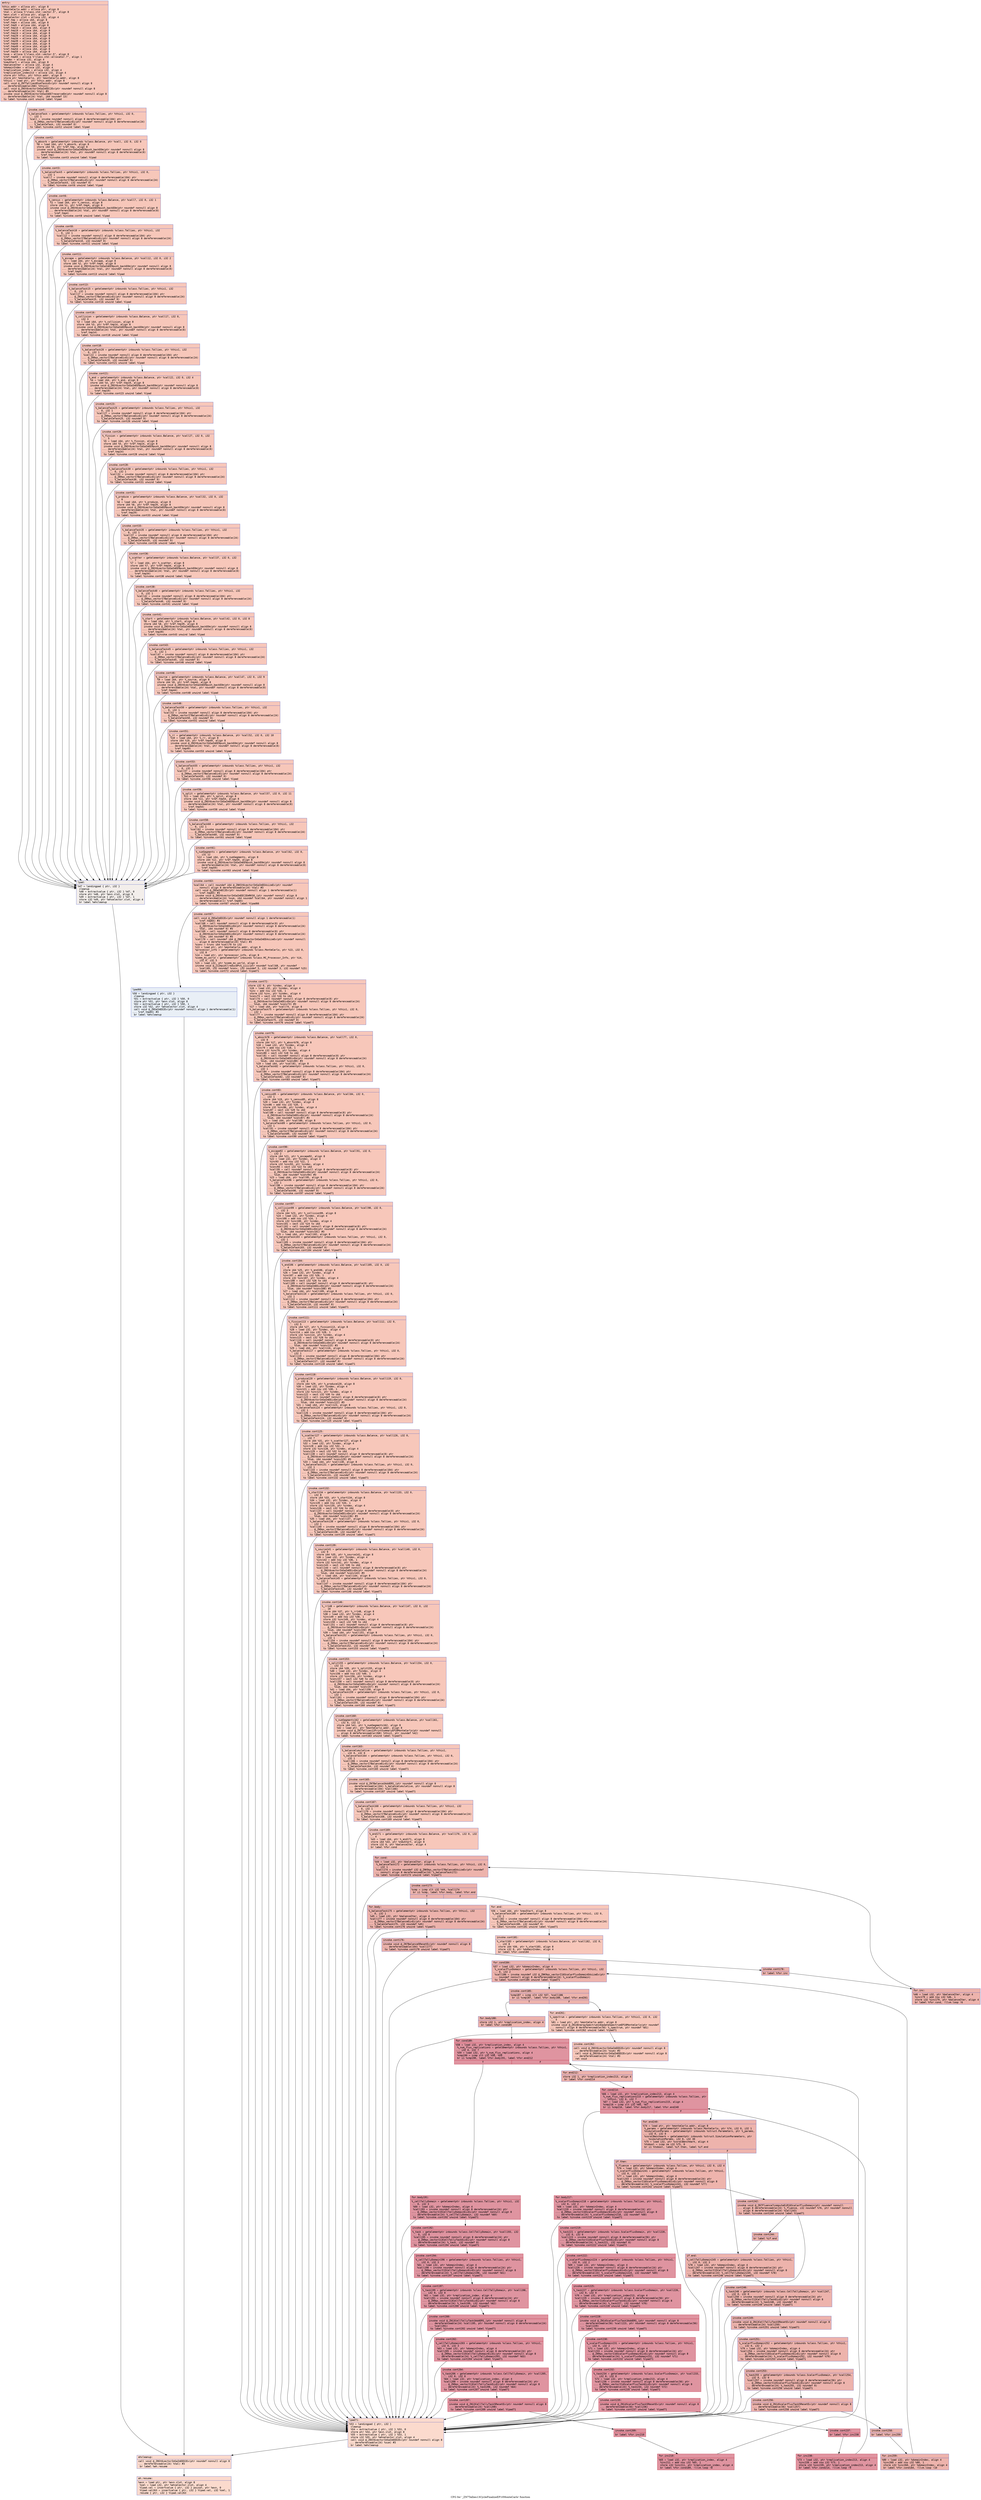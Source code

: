 digraph "CFG for '_ZN7Tallies13CycleFinalizeEP10MonteCarlo' function" {
	label="CFG for '_ZN7Tallies13CycleFinalizeEP10MonteCarlo' function";

	Node0x556c3c72bd60 [shape=record,color="#3d50c3ff", style=filled, fillcolor="#ec7f6370" fontname="Courier",label="{entry:\l|  %this.addr = alloca ptr, align 8\l  %monteCarlo.addr = alloca ptr, align 8\l  %tal = alloca %\"class.std::vector.5\", align 8\l  %exn.slot = alloca ptr, align 8\l  %ehselector.slot = alloca i32, align 4\l  %ref.tmp = alloca i64, align 8\l  %ref.tmp4 = alloca i64, align 8\l  %ref.tmp9 = alloca i64, align 8\l  %ref.tmp14 = alloca i64, align 8\l  %ref.tmp19 = alloca i64, align 8\l  %ref.tmp24 = alloca i64, align 8\l  %ref.tmp29 = alloca i64, align 8\l  %ref.tmp34 = alloca i64, align 8\l  %ref.tmp39 = alloca i64, align 8\l  %ref.tmp44 = alloca i64, align 8\l  %ref.tmp49 = alloca i64, align 8\l  %ref.tmp54 = alloca i64, align 8\l  %ref.tmp59 = alloca i64, align 8\l  %sum = alloca %\"class.std::vector.5\", align 8\l  %ref.tmp65 = alloca %\"class.std::allocator.7\", align 1\l  %index = alloca i32, align 4\l  %newStart = alloca i64, align 8\l  %balanceIter = alloca i32, align 4\l  %domainIndex = alloca i32, align 4\l  %replication_index = alloca i32, align 4\l  %replication_index213 = alloca i32, align 4\l  store ptr %this, ptr %this.addr, align 8\l  store ptr %monteCarlo, ptr %monteCarlo.addr, align 8\l  %this1 = load ptr, ptr %this.addr, align 8\l  call void @_ZN7Tallies8SumTasksEv(ptr noundef nonnull align 8\l... dereferenceable(268) %this1)\l  call void @_ZNSt6vectorImSaImEEC2Ev(ptr noundef nonnull align 8\l... dereferenceable(24) %tal) #3\l  invoke void @_ZNSt6vectorImSaImEE7reserveEm(ptr noundef nonnull align 8\l... dereferenceable(24) %tal, i64 noundef 13)\l          to label %invoke.cont unwind label %lpad\l}"];
	Node0x556c3c72bd60 -> Node0x556c3c72d6c0[tooltip="entry -> invoke.cont\nProbability 100.00%" ];
	Node0x556c3c72bd60 -> Node0x556c3c72d7a0[tooltip="entry -> lpad\nProbability 0.00%" ];
	Node0x556c3c72d6c0 [shape=record,color="#3d50c3ff", style=filled, fillcolor="#ec7f6370" fontname="Courier",label="{invoke.cont:\l|  %_balanceTask = getelementptr inbounds %class.Tallies, ptr %this1, i32 0,\l... i32 1\l  %call = invoke noundef nonnull align 8 dereferenceable(104) ptr\l... @_ZN9qs_vectorI7BalanceEixEi(ptr noundef nonnull align 8 dereferenceable(24)\l... %_balanceTask, i32 noundef 0)\l          to label %invoke.cont2 unwind label %lpad\l}"];
	Node0x556c3c72d6c0 -> Node0x556c3c72dbe0[tooltip="invoke.cont -> invoke.cont2\nProbability 100.00%" ];
	Node0x556c3c72d6c0 -> Node0x556c3c72d7a0[tooltip="invoke.cont -> lpad\nProbability 0.00%" ];
	Node0x556c3c72dbe0 [shape=record,color="#3d50c3ff", style=filled, fillcolor="#ec7f6370" fontname="Courier",label="{invoke.cont2:\l|  %_absorb = getelementptr inbounds %class.Balance, ptr %call, i32 0, i32 0\l  %0 = load i64, ptr %_absorb, align 8\l  store i64 %0, ptr %ref.tmp, align 8\l  invoke void @_ZNSt6vectorImSaImEE9push_backEOm(ptr noundef nonnull align 8\l... dereferenceable(24) %tal, ptr noundef nonnull align 8 dereferenceable(8)\l... %ref.tmp)\l          to label %invoke.cont3 unwind label %lpad\l}"];
	Node0x556c3c72dbe0 -> Node0x556c3c72dfc0[tooltip="invoke.cont2 -> invoke.cont3\nProbability 100.00%" ];
	Node0x556c3c72dbe0 -> Node0x556c3c72d7a0[tooltip="invoke.cont2 -> lpad\nProbability 0.00%" ];
	Node0x556c3c72dfc0 [shape=record,color="#3d50c3ff", style=filled, fillcolor="#ec7f6370" fontname="Courier",label="{invoke.cont3:\l|  %_balanceTask5 = getelementptr inbounds %class.Tallies, ptr %this1, i32 0,\l... i32 1\l  %call7 = invoke noundef nonnull align 8 dereferenceable(104) ptr\l... @_ZN9qs_vectorI7BalanceEixEi(ptr noundef nonnull align 8 dereferenceable(24)\l... %_balanceTask5, i32 noundef 0)\l          to label %invoke.cont6 unwind label %lpad\l}"];
	Node0x556c3c72dfc0 -> Node0x556c3c72e400[tooltip="invoke.cont3 -> invoke.cont6\nProbability 100.00%" ];
	Node0x556c3c72dfc0 -> Node0x556c3c72d7a0[tooltip="invoke.cont3 -> lpad\nProbability 0.00%" ];
	Node0x556c3c72e400 [shape=record,color="#3d50c3ff", style=filled, fillcolor="#ec7f6370" fontname="Courier",label="{invoke.cont6:\l|  %_census = getelementptr inbounds %class.Balance, ptr %call7, i32 0, i32 1\l  %1 = load i64, ptr %_census, align 8\l  store i64 %1, ptr %ref.tmp4, align 8\l  invoke void @_ZNSt6vectorImSaImEE9push_backEOm(ptr noundef nonnull align 8\l... dereferenceable(24) %tal, ptr noundef nonnull align 8 dereferenceable(8)\l... %ref.tmp4)\l          to label %invoke.cont8 unwind label %lpad\l}"];
	Node0x556c3c72e400 -> Node0x556c3c72e7e0[tooltip="invoke.cont6 -> invoke.cont8\nProbability 100.00%" ];
	Node0x556c3c72e400 -> Node0x556c3c72d7a0[tooltip="invoke.cont6 -> lpad\nProbability 0.00%" ];
	Node0x556c3c72e7e0 [shape=record,color="#3d50c3ff", style=filled, fillcolor="#ec7f6370" fontname="Courier",label="{invoke.cont8:\l|  %_balanceTask10 = getelementptr inbounds %class.Tallies, ptr %this1, i32\l... 0, i32 1\l  %call12 = invoke noundef nonnull align 8 dereferenceable(104) ptr\l... @_ZN9qs_vectorI7BalanceEixEi(ptr noundef nonnull align 8 dereferenceable(24)\l... %_balanceTask10, i32 noundef 0)\l          to label %invoke.cont11 unwind label %lpad\l}"];
	Node0x556c3c72e7e0 -> Node0x556c3c72eab0[tooltip="invoke.cont8 -> invoke.cont11\nProbability 100.00%" ];
	Node0x556c3c72e7e0 -> Node0x556c3c72d7a0[tooltip="invoke.cont8 -> lpad\nProbability 0.00%" ];
	Node0x556c3c72eab0 [shape=record,color="#3d50c3ff", style=filled, fillcolor="#ec7f6370" fontname="Courier",label="{invoke.cont11:\l|  %_escape = getelementptr inbounds %class.Balance, ptr %call12, i32 0, i32 2\l  %2 = load i64, ptr %_escape, align 8\l  store i64 %2, ptr %ref.tmp9, align 8\l  invoke void @_ZNSt6vectorImSaImEE9push_backEOm(ptr noundef nonnull align 8\l... dereferenceable(24) %tal, ptr noundef nonnull align 8 dereferenceable(8)\l... %ref.tmp9)\l          to label %invoke.cont13 unwind label %lpad\l}"];
	Node0x556c3c72eab0 -> Node0x556c3c72ee90[tooltip="invoke.cont11 -> invoke.cont13\nProbability 100.00%" ];
	Node0x556c3c72eab0 -> Node0x556c3c72d7a0[tooltip="invoke.cont11 -> lpad\nProbability 0.00%" ];
	Node0x556c3c72ee90 [shape=record,color="#3d50c3ff", style=filled, fillcolor="#ec7f6370" fontname="Courier",label="{invoke.cont13:\l|  %_balanceTask15 = getelementptr inbounds %class.Tallies, ptr %this1, i32\l... 0, i32 1\l  %call17 = invoke noundef nonnull align 8 dereferenceable(104) ptr\l... @_ZN9qs_vectorI7BalanceEixEi(ptr noundef nonnull align 8 dereferenceable(24)\l... %_balanceTask15, i32 noundef 0)\l          to label %invoke.cont16 unwind label %lpad\l}"];
	Node0x556c3c72ee90 -> Node0x556c3c72f160[tooltip="invoke.cont13 -> invoke.cont16\nProbability 100.00%" ];
	Node0x556c3c72ee90 -> Node0x556c3c72d7a0[tooltip="invoke.cont13 -> lpad\nProbability 0.00%" ];
	Node0x556c3c72f160 [shape=record,color="#3d50c3ff", style=filled, fillcolor="#ec7f6370" fontname="Courier",label="{invoke.cont16:\l|  %_collision = getelementptr inbounds %class.Balance, ptr %call17, i32 0,\l... i32 3\l  %3 = load i64, ptr %_collision, align 8\l  store i64 %3, ptr %ref.tmp14, align 8\l  invoke void @_ZNSt6vectorImSaImEE9push_backEOm(ptr noundef nonnull align 8\l... dereferenceable(24) %tal, ptr noundef nonnull align 8 dereferenceable(8)\l... %ref.tmp14)\l          to label %invoke.cont18 unwind label %lpad\l}"];
	Node0x556c3c72f160 -> Node0x556c3c72fb60[tooltip="invoke.cont16 -> invoke.cont18\nProbability 100.00%" ];
	Node0x556c3c72f160 -> Node0x556c3c72d7a0[tooltip="invoke.cont16 -> lpad\nProbability 0.00%" ];
	Node0x556c3c72fb60 [shape=record,color="#3d50c3ff", style=filled, fillcolor="#ec7f6370" fontname="Courier",label="{invoke.cont18:\l|  %_balanceTask20 = getelementptr inbounds %class.Tallies, ptr %this1, i32\l... 0, i32 1\l  %call22 = invoke noundef nonnull align 8 dereferenceable(104) ptr\l... @_ZN9qs_vectorI7BalanceEixEi(ptr noundef nonnull align 8 dereferenceable(24)\l... %_balanceTask20, i32 noundef 0)\l          to label %invoke.cont21 unwind label %lpad\l}"];
	Node0x556c3c72fb60 -> Node0x556c3c726ff0[tooltip="invoke.cont18 -> invoke.cont21\nProbability 100.00%" ];
	Node0x556c3c72fb60 -> Node0x556c3c72d7a0[tooltip="invoke.cont18 -> lpad\nProbability 0.00%" ];
	Node0x556c3c726ff0 [shape=record,color="#3d50c3ff", style=filled, fillcolor="#ec7f6370" fontname="Courier",label="{invoke.cont21:\l|  %_end = getelementptr inbounds %class.Balance, ptr %call22, i32 0, i32 4\l  %4 = load i64, ptr %_end, align 8\l  store i64 %4, ptr %ref.tmp19, align 8\l  invoke void @_ZNSt6vectorImSaImEE9push_backEOm(ptr noundef nonnull align 8\l... dereferenceable(24) %tal, ptr noundef nonnull align 8 dereferenceable(8)\l... %ref.tmp19)\l          to label %invoke.cont23 unwind label %lpad\l}"];
	Node0x556c3c726ff0 -> Node0x556c3c7273d0[tooltip="invoke.cont21 -> invoke.cont23\nProbability 100.00%" ];
	Node0x556c3c726ff0 -> Node0x556c3c72d7a0[tooltip="invoke.cont21 -> lpad\nProbability 0.00%" ];
	Node0x556c3c7273d0 [shape=record,color="#3d50c3ff", style=filled, fillcolor="#ec7f6370" fontname="Courier",label="{invoke.cont23:\l|  %_balanceTask25 = getelementptr inbounds %class.Tallies, ptr %this1, i32\l... 0, i32 1\l  %call27 = invoke noundef nonnull align 8 dereferenceable(104) ptr\l... @_ZN9qs_vectorI7BalanceEixEi(ptr noundef nonnull align 8 dereferenceable(24)\l... %_balanceTask25, i32 noundef 0)\l          to label %invoke.cont26 unwind label %lpad\l}"];
	Node0x556c3c7273d0 -> Node0x556c3c7276a0[tooltip="invoke.cont23 -> invoke.cont26\nProbability 100.00%" ];
	Node0x556c3c7273d0 -> Node0x556c3c72d7a0[tooltip="invoke.cont23 -> lpad\nProbability 0.00%" ];
	Node0x556c3c7276a0 [shape=record,color="#3d50c3ff", style=filled, fillcolor="#ec7f6370" fontname="Courier",label="{invoke.cont26:\l|  %_fission = getelementptr inbounds %class.Balance, ptr %call27, i32 0, i32\l... 5\l  %5 = load i64, ptr %_fission, align 8\l  store i64 %5, ptr %ref.tmp24, align 8\l  invoke void @_ZNSt6vectorImSaImEE9push_backEOm(ptr noundef nonnull align 8\l... dereferenceable(24) %tal, ptr noundef nonnull align 8 dereferenceable(8)\l... %ref.tmp24)\l          to label %invoke.cont28 unwind label %lpad\l}"];
	Node0x556c3c7276a0 -> Node0x556c3c727a80[tooltip="invoke.cont26 -> invoke.cont28\nProbability 100.00%" ];
	Node0x556c3c7276a0 -> Node0x556c3c72d7a0[tooltip="invoke.cont26 -> lpad\nProbability 0.00%" ];
	Node0x556c3c727a80 [shape=record,color="#3d50c3ff", style=filled, fillcolor="#ec7f6370" fontname="Courier",label="{invoke.cont28:\l|  %_balanceTask30 = getelementptr inbounds %class.Tallies, ptr %this1, i32\l... 0, i32 1\l  %call32 = invoke noundef nonnull align 8 dereferenceable(104) ptr\l... @_ZN9qs_vectorI7BalanceEixEi(ptr noundef nonnull align 8 dereferenceable(24)\l... %_balanceTask30, i32 noundef 0)\l          to label %invoke.cont31 unwind label %lpad\l}"];
	Node0x556c3c727a80 -> Node0x556c3c731bf0[tooltip="invoke.cont28 -> invoke.cont31\nProbability 100.00%" ];
	Node0x556c3c727a80 -> Node0x556c3c72d7a0[tooltip="invoke.cont28 -> lpad\nProbability 0.00%" ];
	Node0x556c3c731bf0 [shape=record,color="#3d50c3ff", style=filled, fillcolor="#ec7f6370" fontname="Courier",label="{invoke.cont31:\l|  %_produce = getelementptr inbounds %class.Balance, ptr %call32, i32 0, i32\l... 6\l  %6 = load i64, ptr %_produce, align 8\l  store i64 %6, ptr %ref.tmp29, align 8\l  invoke void @_ZNSt6vectorImSaImEE9push_backEOm(ptr noundef nonnull align 8\l... dereferenceable(24) %tal, ptr noundef nonnull align 8 dereferenceable(8)\l... %ref.tmp29)\l          to label %invoke.cont33 unwind label %lpad\l}"];
	Node0x556c3c731bf0 -> Node0x556c3c731fa0[tooltip="invoke.cont31 -> invoke.cont33\nProbability 100.00%" ];
	Node0x556c3c731bf0 -> Node0x556c3c72d7a0[tooltip="invoke.cont31 -> lpad\nProbability 0.00%" ];
	Node0x556c3c731fa0 [shape=record,color="#3d50c3ff", style=filled, fillcolor="#ec7f6370" fontname="Courier",label="{invoke.cont33:\l|  %_balanceTask35 = getelementptr inbounds %class.Tallies, ptr %this1, i32\l... 0, i32 1\l  %call37 = invoke noundef nonnull align 8 dereferenceable(104) ptr\l... @_ZN9qs_vectorI7BalanceEixEi(ptr noundef nonnull align 8 dereferenceable(24)\l... %_balanceTask35, i32 noundef 0)\l          to label %invoke.cont36 unwind label %lpad\l}"];
	Node0x556c3c731fa0 -> Node0x556c3c732280[tooltip="invoke.cont33 -> invoke.cont36\nProbability 100.00%" ];
	Node0x556c3c731fa0 -> Node0x556c3c72d7a0[tooltip="invoke.cont33 -> lpad\nProbability 0.00%" ];
	Node0x556c3c732280 [shape=record,color="#3d50c3ff", style=filled, fillcolor="#ec7f6370" fontname="Courier",label="{invoke.cont36:\l|  %_scatter = getelementptr inbounds %class.Balance, ptr %call37, i32 0, i32\l... 7\l  %7 = load i64, ptr %_scatter, align 8\l  store i64 %7, ptr %ref.tmp34, align 8\l  invoke void @_ZNSt6vectorImSaImEE9push_backEOm(ptr noundef nonnull align 8\l... dereferenceable(24) %tal, ptr noundef nonnull align 8 dereferenceable(8)\l... %ref.tmp34)\l          to label %invoke.cont38 unwind label %lpad\l}"];
	Node0x556c3c732280 -> Node0x556c3c732660[tooltip="invoke.cont36 -> invoke.cont38\nProbability 100.00%" ];
	Node0x556c3c732280 -> Node0x556c3c72d7a0[tooltip="invoke.cont36 -> lpad\nProbability 0.00%" ];
	Node0x556c3c732660 [shape=record,color="#3d50c3ff", style=filled, fillcolor="#ec7f6370" fontname="Courier",label="{invoke.cont38:\l|  %_balanceTask40 = getelementptr inbounds %class.Tallies, ptr %this1, i32\l... 0, i32 1\l  %call42 = invoke noundef nonnull align 8 dereferenceable(104) ptr\l... @_ZN9qs_vectorI7BalanceEixEi(ptr noundef nonnull align 8 dereferenceable(24)\l... %_balanceTask40, i32 noundef 0)\l          to label %invoke.cont41 unwind label %lpad\l}"];
	Node0x556c3c732660 -> Node0x556c3c732940[tooltip="invoke.cont38 -> invoke.cont41\nProbability 100.00%" ];
	Node0x556c3c732660 -> Node0x556c3c72d7a0[tooltip="invoke.cont38 -> lpad\nProbability 0.00%" ];
	Node0x556c3c732940 [shape=record,color="#3d50c3ff", style=filled, fillcolor="#ec7f6370" fontname="Courier",label="{invoke.cont41:\l|  %_start = getelementptr inbounds %class.Balance, ptr %call42, i32 0, i32 8\l  %8 = load i64, ptr %_start, align 8\l  store i64 %8, ptr %ref.tmp39, align 8\l  invoke void @_ZNSt6vectorImSaImEE9push_backEOm(ptr noundef nonnull align 8\l... dereferenceable(24) %tal, ptr noundef nonnull align 8 dereferenceable(8)\l... %ref.tmp39)\l          to label %invoke.cont43 unwind label %lpad\l}"];
	Node0x556c3c732940 -> Node0x556c3c732d20[tooltip="invoke.cont41 -> invoke.cont43\nProbability 100.00%" ];
	Node0x556c3c732940 -> Node0x556c3c72d7a0[tooltip="invoke.cont41 -> lpad\nProbability 0.00%" ];
	Node0x556c3c732d20 [shape=record,color="#3d50c3ff", style=filled, fillcolor="#ec7f6370" fontname="Courier",label="{invoke.cont43:\l|  %_balanceTask45 = getelementptr inbounds %class.Tallies, ptr %this1, i32\l... 0, i32 1\l  %call47 = invoke noundef nonnull align 8 dereferenceable(104) ptr\l... @_ZN9qs_vectorI7BalanceEixEi(ptr noundef nonnull align 8 dereferenceable(24)\l... %_balanceTask45, i32 noundef 0)\l          to label %invoke.cont46 unwind label %lpad\l}"];
	Node0x556c3c732d20 -> Node0x556c3c732ff0[tooltip="invoke.cont43 -> invoke.cont46\nProbability 100.00%" ];
	Node0x556c3c732d20 -> Node0x556c3c72d7a0[tooltip="invoke.cont43 -> lpad\nProbability 0.00%" ];
	Node0x556c3c732ff0 [shape=record,color="#3d50c3ff", style=filled, fillcolor="#ec7f6370" fontname="Courier",label="{invoke.cont46:\l|  %_source = getelementptr inbounds %class.Balance, ptr %call47, i32 0, i32 9\l  %9 = load i64, ptr %_source, align 8\l  store i64 %9, ptr %ref.tmp44, align 8\l  invoke void @_ZNSt6vectorImSaImEE9push_backEOm(ptr noundef nonnull align 8\l... dereferenceable(24) %tal, ptr noundef nonnull align 8 dereferenceable(8)\l... %ref.tmp44)\l          to label %invoke.cont48 unwind label %lpad\l}"];
	Node0x556c3c732ff0 -> Node0x556c3c7333d0[tooltip="invoke.cont46 -> invoke.cont48\nProbability 100.00%" ];
	Node0x556c3c732ff0 -> Node0x556c3c72d7a0[tooltip="invoke.cont46 -> lpad\nProbability 0.00%" ];
	Node0x556c3c7333d0 [shape=record,color="#3d50c3ff", style=filled, fillcolor="#ec7f6370" fontname="Courier",label="{invoke.cont48:\l|  %_balanceTask50 = getelementptr inbounds %class.Tallies, ptr %this1, i32\l... 0, i32 1\l  %call52 = invoke noundef nonnull align 8 dereferenceable(104) ptr\l... @_ZN9qs_vectorI7BalanceEixEi(ptr noundef nonnull align 8 dereferenceable(24)\l... %_balanceTask50, i32 noundef 0)\l          to label %invoke.cont51 unwind label %lpad\l}"];
	Node0x556c3c7333d0 -> Node0x556c3c7336a0[tooltip="invoke.cont48 -> invoke.cont51\nProbability 100.00%" ];
	Node0x556c3c7333d0 -> Node0x556c3c72d7a0[tooltip="invoke.cont48 -> lpad\nProbability 0.00%" ];
	Node0x556c3c7336a0 [shape=record,color="#3d50c3ff", style=filled, fillcolor="#ec7f6370" fontname="Courier",label="{invoke.cont51:\l|  %_rr = getelementptr inbounds %class.Balance, ptr %call52, i32 0, i32 10\l  %10 = load i64, ptr %_rr, align 8\l  store i64 %10, ptr %ref.tmp49, align 8\l  invoke void @_ZNSt6vectorImSaImEE9push_backEOm(ptr noundef nonnull align 8\l... dereferenceable(24) %tal, ptr noundef nonnull align 8 dereferenceable(8)\l... %ref.tmp49)\l          to label %invoke.cont53 unwind label %lpad\l}"];
	Node0x556c3c7336a0 -> Node0x556c3c733a80[tooltip="invoke.cont51 -> invoke.cont53\nProbability 100.00%" ];
	Node0x556c3c7336a0 -> Node0x556c3c72d7a0[tooltip="invoke.cont51 -> lpad\nProbability 0.00%" ];
	Node0x556c3c733a80 [shape=record,color="#3d50c3ff", style=filled, fillcolor="#ec7f6370" fontname="Courier",label="{invoke.cont53:\l|  %_balanceTask55 = getelementptr inbounds %class.Tallies, ptr %this1, i32\l... 0, i32 1\l  %call57 = invoke noundef nonnull align 8 dereferenceable(104) ptr\l... @_ZN9qs_vectorI7BalanceEixEi(ptr noundef nonnull align 8 dereferenceable(24)\l... %_balanceTask55, i32 noundef 0)\l          to label %invoke.cont56 unwind label %lpad\l}"];
	Node0x556c3c733a80 -> Node0x556c3c733d50[tooltip="invoke.cont53 -> invoke.cont56\nProbability 100.00%" ];
	Node0x556c3c733a80 -> Node0x556c3c72d7a0[tooltip="invoke.cont53 -> lpad\nProbability 0.00%" ];
	Node0x556c3c733d50 [shape=record,color="#3d50c3ff", style=filled, fillcolor="#ec7f6370" fontname="Courier",label="{invoke.cont56:\l|  %_split = getelementptr inbounds %class.Balance, ptr %call57, i32 0, i32 11\l  %11 = load i64, ptr %_split, align 8\l  store i64 %11, ptr %ref.tmp54, align 8\l  invoke void @_ZNSt6vectorImSaImEE9push_backEOm(ptr noundef nonnull align 8\l... dereferenceable(24) %tal, ptr noundef nonnull align 8 dereferenceable(8)\l... %ref.tmp54)\l          to label %invoke.cont58 unwind label %lpad\l}"];
	Node0x556c3c733d50 -> Node0x556c3c734130[tooltip="invoke.cont56 -> invoke.cont58\nProbability 100.00%" ];
	Node0x556c3c733d50 -> Node0x556c3c72d7a0[tooltip="invoke.cont56 -> lpad\nProbability 0.00%" ];
	Node0x556c3c734130 [shape=record,color="#3d50c3ff", style=filled, fillcolor="#ec7f6370" fontname="Courier",label="{invoke.cont58:\l|  %_balanceTask60 = getelementptr inbounds %class.Tallies, ptr %this1, i32\l... 0, i32 1\l  %call62 = invoke noundef nonnull align 8 dereferenceable(104) ptr\l... @_ZN9qs_vectorI7BalanceEixEi(ptr noundef nonnull align 8 dereferenceable(24)\l... %_balanceTask60, i32 noundef 0)\l          to label %invoke.cont61 unwind label %lpad\l}"];
	Node0x556c3c734130 -> Node0x556c3c734400[tooltip="invoke.cont58 -> invoke.cont61\nProbability 100.00%" ];
	Node0x556c3c734130 -> Node0x556c3c72d7a0[tooltip="invoke.cont58 -> lpad\nProbability 0.00%" ];
	Node0x556c3c734400 [shape=record,color="#3d50c3ff", style=filled, fillcolor="#ec7f6370" fontname="Courier",label="{invoke.cont61:\l|  %_numSegments = getelementptr inbounds %class.Balance, ptr %call62, i32 0,\l... i32 12\l  %12 = load i64, ptr %_numSegments, align 8\l  store i64 %12, ptr %ref.tmp59, align 8\l  invoke void @_ZNSt6vectorImSaImEE9push_backEOm(ptr noundef nonnull align 8\l... dereferenceable(24) %tal, ptr noundef nonnull align 8 dereferenceable(8)\l... %ref.tmp59)\l          to label %invoke.cont63 unwind label %lpad\l}"];
	Node0x556c3c734400 -> Node0x556c3c7347e0[tooltip="invoke.cont61 -> invoke.cont63\nProbability 100.00%" ];
	Node0x556c3c734400 -> Node0x556c3c72d7a0[tooltip="invoke.cont61 -> lpad\nProbability 0.00%" ];
	Node0x556c3c7347e0 [shape=record,color="#3d50c3ff", style=filled, fillcolor="#ec7f6370" fontname="Courier",label="{invoke.cont63:\l|  %call64 = call noundef i64 @_ZNKSt6vectorImSaImEE4sizeEv(ptr noundef\l... nonnull align 8 dereferenceable(24) %tal) #3\l  call void @_ZNSaImEC2Ev(ptr noundef nonnull align 1 dereferenceable(1)\l... %ref.tmp65) #3\l  invoke void @_ZNSt6vectorImSaImEEC2EmRKS0_(ptr noundef nonnull align 8\l... dereferenceable(24) %sum, i64 noundef %call64, ptr noundef nonnull align 1\l... dereferenceable(1) %ref.tmp65)\l          to label %invoke.cont67 unwind label %lpad66\l}"];
	Node0x556c3c7347e0 -> Node0x556c3c72f700[tooltip="invoke.cont63 -> invoke.cont67\nProbability 100.00%" ];
	Node0x556c3c7347e0 -> Node0x556c3c735480[tooltip="invoke.cont63 -> lpad66\nProbability 0.00%" ];
	Node0x556c3c72f700 [shape=record,color="#3d50c3ff", style=filled, fillcolor="#ec7f6370" fontname="Courier",label="{invoke.cont67:\l|  call void @_ZNSaImED2Ev(ptr noundef nonnull align 1 dereferenceable(1)\l... %ref.tmp65) #3\l  %call68 = call noundef nonnull align 8 dereferenceable(8) ptr\l... @_ZNSt6vectorImSaImEEixEm(ptr noundef nonnull align 8 dereferenceable(24)\l... %tal, i64 noundef 0) #3\l  %call69 = call noundef nonnull align 8 dereferenceable(8) ptr\l... @_ZNSt6vectorImSaImEEixEm(ptr noundef nonnull align 8 dereferenceable(24)\l... %sum, i64 noundef 0) #3\l  %call70 = call noundef i64 @_ZNKSt6vectorImSaImEE4sizeEv(ptr noundef nonnull\l... align 8 dereferenceable(24) %tal) #3\l  %conv = trunc i64 %call70 to i32\l  %13 = load ptr, ptr %monteCarlo.addr, align 8\l  %processor_info = getelementptr inbounds %class.MonteCarlo, ptr %13, i32 0,\l... i32 8\l  %14 = load ptr, ptr %processor_info, align 8\l  %comm_mc_world = getelementptr inbounds %class.MC_Processor_Info, ptr %14,\l... i32 0, i32 5\l  %15 = load i32, ptr %comm_mc_world, align 4\l  invoke void @_Z12mpiAllreducePvS_iiii(ptr noundef %call68, ptr noundef\l... %call69, i32 noundef %conv, i32 noundef 5, i32 noundef 3, i32 noundef %15)\l          to label %invoke.cont72 unwind label %lpad71\l}"];
	Node0x556c3c72f700 -> Node0x556c3c7361f0[tooltip="invoke.cont67 -> invoke.cont72\nProbability 100.00%" ];
	Node0x556c3c72f700 -> Node0x556c3c7362d0[tooltip="invoke.cont67 -> lpad71\nProbability 0.00%" ];
	Node0x556c3c7361f0 [shape=record,color="#3d50c3ff", style=filled, fillcolor="#ec7f6370" fontname="Courier",label="{invoke.cont72:\l|  store i32 0, ptr %index, align 4\l  %16 = load i32, ptr %index, align 4\l  %inc = add nsw i32 %16, 1\l  store i32 %inc, ptr %index, align 4\l  %conv73 = sext i32 %16 to i64\l  %call74 = call noundef nonnull align 8 dereferenceable(8) ptr\l... @_ZNSt6vectorImSaImEEixEm(ptr noundef nonnull align 8 dereferenceable(24)\l... %sum, i64 noundef %conv73) #3\l  %17 = load i64, ptr %call74, align 8\l  %_balanceTask75 = getelementptr inbounds %class.Tallies, ptr %this1, i32 0,\l... i32 1\l  %call77 = invoke noundef nonnull align 8 dereferenceable(104) ptr\l... @_ZN9qs_vectorI7BalanceEixEi(ptr noundef nonnull align 8 dereferenceable(24)\l... %_balanceTask75, i32 noundef 0)\l          to label %invoke.cont76 unwind label %lpad71\l}"];
	Node0x556c3c7361f0 -> Node0x556c3c736c60[tooltip="invoke.cont72 -> invoke.cont76\nProbability 100.00%" ];
	Node0x556c3c7361f0 -> Node0x556c3c7362d0[tooltip="invoke.cont72 -> lpad71\nProbability 0.00%" ];
	Node0x556c3c736c60 [shape=record,color="#3d50c3ff", style=filled, fillcolor="#ec7f6370" fontname="Courier",label="{invoke.cont76:\l|  %_absorb78 = getelementptr inbounds %class.Balance, ptr %call77, i32 0,\l... i32 0\l  store i64 %17, ptr %_absorb78, align 8\l  %18 = load i32, ptr %index, align 4\l  %inc79 = add nsw i32 %18, 1\l  store i32 %inc79, ptr %index, align 4\l  %conv80 = sext i32 %18 to i64\l  %call81 = call noundef nonnull align 8 dereferenceable(8) ptr\l... @_ZNSt6vectorImSaImEEixEm(ptr noundef nonnull align 8 dereferenceable(24)\l... %sum, i64 noundef %conv80) #3\l  %19 = load i64, ptr %call81, align 8\l  %_balanceTask82 = getelementptr inbounds %class.Tallies, ptr %this1, i32 0,\l... i32 1\l  %call84 = invoke noundef nonnull align 8 dereferenceable(104) ptr\l... @_ZN9qs_vectorI7BalanceEixEi(ptr noundef nonnull align 8 dereferenceable(24)\l... %_balanceTask82, i32 noundef 0)\l          to label %invoke.cont83 unwind label %lpad71\l}"];
	Node0x556c3c736c60 -> Node0x556c3c737500[tooltip="invoke.cont76 -> invoke.cont83\nProbability 100.00%" ];
	Node0x556c3c736c60 -> Node0x556c3c7362d0[tooltip="invoke.cont76 -> lpad71\nProbability 0.00%" ];
	Node0x556c3c737500 [shape=record,color="#3d50c3ff", style=filled, fillcolor="#ec7f6370" fontname="Courier",label="{invoke.cont83:\l|  %_census85 = getelementptr inbounds %class.Balance, ptr %call84, i32 0,\l... i32 1\l  store i64 %19, ptr %_census85, align 8\l  %20 = load i32, ptr %index, align 4\l  %inc86 = add nsw i32 %20, 1\l  store i32 %inc86, ptr %index, align 4\l  %conv87 = sext i32 %20 to i64\l  %call88 = call noundef nonnull align 8 dereferenceable(8) ptr\l... @_ZNSt6vectorImSaImEEixEm(ptr noundef nonnull align 8 dereferenceable(24)\l... %sum, i64 noundef %conv87) #3\l  %21 = load i64, ptr %call88, align 8\l  %_balanceTask89 = getelementptr inbounds %class.Tallies, ptr %this1, i32 0,\l... i32 1\l  %call91 = invoke noundef nonnull align 8 dereferenceable(104) ptr\l... @_ZN9qs_vectorI7BalanceEixEi(ptr noundef nonnull align 8 dereferenceable(24)\l... %_balanceTask89, i32 noundef 0)\l          to label %invoke.cont90 unwind label %lpad71\l}"];
	Node0x556c3c737500 -> Node0x556c3c737da0[tooltip="invoke.cont83 -> invoke.cont90\nProbability 100.00%" ];
	Node0x556c3c737500 -> Node0x556c3c7362d0[tooltip="invoke.cont83 -> lpad71\nProbability 0.00%" ];
	Node0x556c3c737da0 [shape=record,color="#3d50c3ff", style=filled, fillcolor="#ec7f6370" fontname="Courier",label="{invoke.cont90:\l|  %_escape92 = getelementptr inbounds %class.Balance, ptr %call91, i32 0,\l... i32 2\l  store i64 %21, ptr %_escape92, align 8\l  %22 = load i32, ptr %index, align 4\l  %inc93 = add nsw i32 %22, 1\l  store i32 %inc93, ptr %index, align 4\l  %conv94 = sext i32 %22 to i64\l  %call95 = call noundef nonnull align 8 dereferenceable(8) ptr\l... @_ZNSt6vectorImSaImEEixEm(ptr noundef nonnull align 8 dereferenceable(24)\l... %sum, i64 noundef %conv94) #3\l  %23 = load i64, ptr %call95, align 8\l  %_balanceTask96 = getelementptr inbounds %class.Tallies, ptr %this1, i32 0,\l... i32 1\l  %call98 = invoke noundef nonnull align 8 dereferenceable(104) ptr\l... @_ZN9qs_vectorI7BalanceEixEi(ptr noundef nonnull align 8 dereferenceable(24)\l... %_balanceTask96, i32 noundef 0)\l          to label %invoke.cont97 unwind label %lpad71\l}"];
	Node0x556c3c737da0 -> Node0x556c3c738640[tooltip="invoke.cont90 -> invoke.cont97\nProbability 100.00%" ];
	Node0x556c3c737da0 -> Node0x556c3c7362d0[tooltip="invoke.cont90 -> lpad71\nProbability 0.00%" ];
	Node0x556c3c738640 [shape=record,color="#3d50c3ff", style=filled, fillcolor="#ec7f6370" fontname="Courier",label="{invoke.cont97:\l|  %_collision99 = getelementptr inbounds %class.Balance, ptr %call98, i32 0,\l... i32 3\l  store i64 %23, ptr %_collision99, align 8\l  %24 = load i32, ptr %index, align 4\l  %inc100 = add nsw i32 %24, 1\l  store i32 %inc100, ptr %index, align 4\l  %conv101 = sext i32 %24 to i64\l  %call102 = call noundef nonnull align 8 dereferenceable(8) ptr\l... @_ZNSt6vectorImSaImEEixEm(ptr noundef nonnull align 8 dereferenceable(24)\l... %sum, i64 noundef %conv101) #3\l  %25 = load i64, ptr %call102, align 8\l  %_balanceTask103 = getelementptr inbounds %class.Tallies, ptr %this1, i32 0,\l... i32 1\l  %call105 = invoke noundef nonnull align 8 dereferenceable(104) ptr\l... @_ZN9qs_vectorI7BalanceEixEi(ptr noundef nonnull align 8 dereferenceable(24)\l... %_balanceTask103, i32 noundef 0)\l          to label %invoke.cont104 unwind label %lpad71\l}"];
	Node0x556c3c738640 -> Node0x556c3c738f10[tooltip="invoke.cont97 -> invoke.cont104\nProbability 100.00%" ];
	Node0x556c3c738640 -> Node0x556c3c7362d0[tooltip="invoke.cont97 -> lpad71\nProbability 0.00%" ];
	Node0x556c3c738f10 [shape=record,color="#3d50c3ff", style=filled, fillcolor="#ec7f6370" fontname="Courier",label="{invoke.cont104:\l|  %_end106 = getelementptr inbounds %class.Balance, ptr %call105, i32 0, i32\l... 4\l  store i64 %25, ptr %_end106, align 8\l  %26 = load i32, ptr %index, align 4\l  %inc107 = add nsw i32 %26, 1\l  store i32 %inc107, ptr %index, align 4\l  %conv108 = sext i32 %26 to i64\l  %call109 = call noundef nonnull align 8 dereferenceable(8) ptr\l... @_ZNSt6vectorImSaImEEixEm(ptr noundef nonnull align 8 dereferenceable(24)\l... %sum, i64 noundef %conv108) #3\l  %27 = load i64, ptr %call109, align 8\l  %_balanceTask110 = getelementptr inbounds %class.Tallies, ptr %this1, i32 0,\l... i32 1\l  %call112 = invoke noundef nonnull align 8 dereferenceable(104) ptr\l... @_ZN9qs_vectorI7BalanceEixEi(ptr noundef nonnull align 8 dereferenceable(24)\l... %_balanceTask110, i32 noundef 0)\l          to label %invoke.cont111 unwind label %lpad71\l}"];
	Node0x556c3c738f10 -> Node0x556c3c7397a0[tooltip="invoke.cont104 -> invoke.cont111\nProbability 100.00%" ];
	Node0x556c3c738f10 -> Node0x556c3c7362d0[tooltip="invoke.cont104 -> lpad71\nProbability 0.00%" ];
	Node0x556c3c7397a0 [shape=record,color="#3d50c3ff", style=filled, fillcolor="#ec7f6370" fontname="Courier",label="{invoke.cont111:\l|  %_fission113 = getelementptr inbounds %class.Balance, ptr %call112, i32 0,\l... i32 5\l  store i64 %27, ptr %_fission113, align 8\l  %28 = load i32, ptr %index, align 4\l  %inc114 = add nsw i32 %28, 1\l  store i32 %inc114, ptr %index, align 4\l  %conv115 = sext i32 %28 to i64\l  %call116 = call noundef nonnull align 8 dereferenceable(8) ptr\l... @_ZNSt6vectorImSaImEEixEm(ptr noundef nonnull align 8 dereferenceable(24)\l... %sum, i64 noundef %conv115) #3\l  %29 = load i64, ptr %call116, align 8\l  %_balanceTask117 = getelementptr inbounds %class.Tallies, ptr %this1, i32 0,\l... i32 1\l  %call119 = invoke noundef nonnull align 8 dereferenceable(104) ptr\l... @_ZN9qs_vectorI7BalanceEixEi(ptr noundef nonnull align 8 dereferenceable(24)\l... %_balanceTask117, i32 noundef 0)\l          to label %invoke.cont118 unwind label %lpad71\l}"];
	Node0x556c3c7397a0 -> Node0x556c3c73a040[tooltip="invoke.cont111 -> invoke.cont118\nProbability 100.00%" ];
	Node0x556c3c7397a0 -> Node0x556c3c7362d0[tooltip="invoke.cont111 -> lpad71\nProbability 0.00%" ];
	Node0x556c3c73a040 [shape=record,color="#3d50c3ff", style=filled, fillcolor="#ec7f6370" fontname="Courier",label="{invoke.cont118:\l|  %_produce120 = getelementptr inbounds %class.Balance, ptr %call119, i32 0,\l... i32 6\l  store i64 %29, ptr %_produce120, align 8\l  %30 = load i32, ptr %index, align 4\l  %inc121 = add nsw i32 %30, 1\l  store i32 %inc121, ptr %index, align 4\l  %conv122 = sext i32 %30 to i64\l  %call123 = call noundef nonnull align 8 dereferenceable(8) ptr\l... @_ZNSt6vectorImSaImEEixEm(ptr noundef nonnull align 8 dereferenceable(24)\l... %sum, i64 noundef %conv122) #3\l  %31 = load i64, ptr %call123, align 8\l  %_balanceTask124 = getelementptr inbounds %class.Tallies, ptr %this1, i32 0,\l... i32 1\l  %call126 = invoke noundef nonnull align 8 dereferenceable(104) ptr\l... @_ZN9qs_vectorI7BalanceEixEi(ptr noundef nonnull align 8 dereferenceable(24)\l... %_balanceTask124, i32 noundef 0)\l          to label %invoke.cont125 unwind label %lpad71\l}"];
	Node0x556c3c73a040 -> Node0x556c3c73a8e0[tooltip="invoke.cont118 -> invoke.cont125\nProbability 100.00%" ];
	Node0x556c3c73a040 -> Node0x556c3c7362d0[tooltip="invoke.cont118 -> lpad71\nProbability 0.00%" ];
	Node0x556c3c73a8e0 [shape=record,color="#3d50c3ff", style=filled, fillcolor="#ec7f6370" fontname="Courier",label="{invoke.cont125:\l|  %_scatter127 = getelementptr inbounds %class.Balance, ptr %call126, i32 0,\l... i32 7\l  store i64 %31, ptr %_scatter127, align 8\l  %32 = load i32, ptr %index, align 4\l  %inc128 = add nsw i32 %32, 1\l  store i32 %inc128, ptr %index, align 4\l  %conv129 = sext i32 %32 to i64\l  %call130 = call noundef nonnull align 8 dereferenceable(8) ptr\l... @_ZNSt6vectorImSaImEEixEm(ptr noundef nonnull align 8 dereferenceable(24)\l... %sum, i64 noundef %conv129) #3\l  %33 = load i64, ptr %call130, align 8\l  %_balanceTask131 = getelementptr inbounds %class.Tallies, ptr %this1, i32 0,\l... i32 1\l  %call133 = invoke noundef nonnull align 8 dereferenceable(104) ptr\l... @_ZN9qs_vectorI7BalanceEixEi(ptr noundef nonnull align 8 dereferenceable(24)\l... %_balanceTask131, i32 noundef 0)\l          to label %invoke.cont132 unwind label %lpad71\l}"];
	Node0x556c3c73a8e0 -> Node0x556c3c73b180[tooltip="invoke.cont125 -> invoke.cont132\nProbability 100.00%" ];
	Node0x556c3c73a8e0 -> Node0x556c3c7362d0[tooltip="invoke.cont125 -> lpad71\nProbability 0.00%" ];
	Node0x556c3c73b180 [shape=record,color="#3d50c3ff", style=filled, fillcolor="#ec7f6370" fontname="Courier",label="{invoke.cont132:\l|  %_start134 = getelementptr inbounds %class.Balance, ptr %call133, i32 0,\l... i32 8\l  store i64 %33, ptr %_start134, align 8\l  %34 = load i32, ptr %index, align 4\l  %inc135 = add nsw i32 %34, 1\l  store i32 %inc135, ptr %index, align 4\l  %conv136 = sext i32 %34 to i64\l  %call137 = call noundef nonnull align 8 dereferenceable(8) ptr\l... @_ZNSt6vectorImSaImEEixEm(ptr noundef nonnull align 8 dereferenceable(24)\l... %sum, i64 noundef %conv136) #3\l  %35 = load i64, ptr %call137, align 8\l  %_balanceTask138 = getelementptr inbounds %class.Tallies, ptr %this1, i32 0,\l... i32 1\l  %call140 = invoke noundef nonnull align 8 dereferenceable(104) ptr\l... @_ZN9qs_vectorI7BalanceEixEi(ptr noundef nonnull align 8 dereferenceable(24)\l... %_balanceTask138, i32 noundef 0)\l          to label %invoke.cont139 unwind label %lpad71\l}"];
	Node0x556c3c73b180 -> Node0x556c3c73ba20[tooltip="invoke.cont132 -> invoke.cont139\nProbability 100.00%" ];
	Node0x556c3c73b180 -> Node0x556c3c7362d0[tooltip="invoke.cont132 -> lpad71\nProbability 0.00%" ];
	Node0x556c3c73ba20 [shape=record,color="#3d50c3ff", style=filled, fillcolor="#ec7f6370" fontname="Courier",label="{invoke.cont139:\l|  %_source141 = getelementptr inbounds %class.Balance, ptr %call140, i32 0,\l... i32 9\l  store i64 %35, ptr %_source141, align 8\l  %36 = load i32, ptr %index, align 4\l  %inc142 = add nsw i32 %36, 1\l  store i32 %inc142, ptr %index, align 4\l  %conv143 = sext i32 %36 to i64\l  %call144 = call noundef nonnull align 8 dereferenceable(8) ptr\l... @_ZNSt6vectorImSaImEEixEm(ptr noundef nonnull align 8 dereferenceable(24)\l... %sum, i64 noundef %conv143) #3\l  %37 = load i64, ptr %call144, align 8\l  %_balanceTask145 = getelementptr inbounds %class.Tallies, ptr %this1, i32 0,\l... i32 1\l  %call147 = invoke noundef nonnull align 8 dereferenceable(104) ptr\l... @_ZN9qs_vectorI7BalanceEixEi(ptr noundef nonnull align 8 dereferenceable(24)\l... %_balanceTask145, i32 noundef 0)\l          to label %invoke.cont146 unwind label %lpad71\l}"];
	Node0x556c3c73ba20 -> Node0x556c3c73c2c0[tooltip="invoke.cont139 -> invoke.cont146\nProbability 100.00%" ];
	Node0x556c3c73ba20 -> Node0x556c3c7362d0[tooltip="invoke.cont139 -> lpad71\nProbability 0.00%" ];
	Node0x556c3c73c2c0 [shape=record,color="#3d50c3ff", style=filled, fillcolor="#ec7f6370" fontname="Courier",label="{invoke.cont146:\l|  %_rr148 = getelementptr inbounds %class.Balance, ptr %call147, i32 0, i32\l... 10\l  store i64 %37, ptr %_rr148, align 8\l  %38 = load i32, ptr %index, align 4\l  %inc149 = add nsw i32 %38, 1\l  store i32 %inc149, ptr %index, align 4\l  %conv150 = sext i32 %38 to i64\l  %call151 = call noundef nonnull align 8 dereferenceable(8) ptr\l... @_ZNSt6vectorImSaImEEixEm(ptr noundef nonnull align 8 dereferenceable(24)\l... %sum, i64 noundef %conv150) #3\l  %39 = load i64, ptr %call151, align 8\l  %_balanceTask152 = getelementptr inbounds %class.Tallies, ptr %this1, i32 0,\l... i32 1\l  %call154 = invoke noundef nonnull align 8 dereferenceable(104) ptr\l... @_ZN9qs_vectorI7BalanceEixEi(ptr noundef nonnull align 8 dereferenceable(24)\l... %_balanceTask152, i32 noundef 0)\l          to label %invoke.cont153 unwind label %lpad71\l}"];
	Node0x556c3c73c2c0 -> Node0x556c3c73cb50[tooltip="invoke.cont146 -> invoke.cont153\nProbability 100.00%" ];
	Node0x556c3c73c2c0 -> Node0x556c3c7362d0[tooltip="invoke.cont146 -> lpad71\nProbability 0.00%" ];
	Node0x556c3c73cb50 [shape=record,color="#3d50c3ff", style=filled, fillcolor="#ec7f6370" fontname="Courier",label="{invoke.cont153:\l|  %_split155 = getelementptr inbounds %class.Balance, ptr %call154, i32 0,\l... i32 11\l  store i64 %39, ptr %_split155, align 8\l  %40 = load i32, ptr %index, align 4\l  %inc156 = add nsw i32 %40, 1\l  store i32 %inc156, ptr %index, align 4\l  %conv157 = sext i32 %40 to i64\l  %call158 = call noundef nonnull align 8 dereferenceable(8) ptr\l... @_ZNSt6vectorImSaImEEixEm(ptr noundef nonnull align 8 dereferenceable(24)\l... %sum, i64 noundef %conv157) #3\l  %41 = load i64, ptr %call158, align 8\l  %_balanceTask159 = getelementptr inbounds %class.Tallies, ptr %this1, i32 0,\l... i32 1\l  %call161 = invoke noundef nonnull align 8 dereferenceable(104) ptr\l... @_ZN9qs_vectorI7BalanceEixEi(ptr noundef nonnull align 8 dereferenceable(24)\l... %_balanceTask159, i32 noundef 0)\l          to label %invoke.cont160 unwind label %lpad71\l}"];
	Node0x556c3c73cb50 -> Node0x556c3c734ca0[tooltip="invoke.cont153 -> invoke.cont160\nProbability 100.00%" ];
	Node0x556c3c73cb50 -> Node0x556c3c7362d0[tooltip="invoke.cont153 -> lpad71\nProbability 0.00%" ];
	Node0x556c3c734ca0 [shape=record,color="#3d50c3ff", style=filled, fillcolor="#ec7f6370" fontname="Courier",label="{invoke.cont160:\l|  %_numSegments162 = getelementptr inbounds %class.Balance, ptr %call161,\l... i32 0, i32 12\l  store i64 %41, ptr %_numSegments162, align 8\l  %42 = load ptr, ptr %monteCarlo.addr, align 8\l  invoke void @_ZN7Tallies12PrintSummaryEP10MonteCarlo(ptr noundef nonnull\l... align 8 dereferenceable(268) %this1, ptr noundef %42)\l          to label %invoke.cont163 unwind label %lpad71\l}"];
	Node0x556c3c734ca0 -> Node0x556c3c735070[tooltip="invoke.cont160 -> invoke.cont163\nProbability 100.00%" ];
	Node0x556c3c734ca0 -> Node0x556c3c7362d0[tooltip="invoke.cont160 -> lpad71\nProbability 0.00%" ];
	Node0x556c3c735070 [shape=record,color="#3d50c3ff", style=filled, fillcolor="#ec7f6370" fontname="Courier",label="{invoke.cont163:\l|  %_balanceCumulative = getelementptr inbounds %class.Tallies, ptr %this1,\l... i32 0, i32 0\l  %_balanceTask164 = getelementptr inbounds %class.Tallies, ptr %this1, i32 0,\l... i32 1\l  %call166 = invoke noundef nonnull align 8 dereferenceable(104) ptr\l... @_ZN9qs_vectorI7BalanceEixEi(ptr noundef nonnull align 8 dereferenceable(24)\l... %_balanceTask164, i32 noundef 0)\l          to label %invoke.cont165 unwind label %lpad71\l}"];
	Node0x556c3c735070 -> Node0x556c3c73e920[tooltip="invoke.cont163 -> invoke.cont165\nProbability 100.00%" ];
	Node0x556c3c735070 -> Node0x556c3c7362d0[tooltip="invoke.cont163 -> lpad71\nProbability 0.00%" ];
	Node0x556c3c73e920 [shape=record,color="#3d50c3ff", style=filled, fillcolor="#ec7f6370" fontname="Courier",label="{invoke.cont165:\l|  invoke void @_ZN7Balance3AddERS_(ptr noundef nonnull align 8\l... dereferenceable(104) %_balanceCumulative, ptr noundef nonnull align 8\l... dereferenceable(104) %call166)\l          to label %invoke.cont167 unwind label %lpad71\l}"];
	Node0x556c3c73e920 -> Node0x556c3c73eaf0[tooltip="invoke.cont165 -> invoke.cont167\nProbability 100.00%" ];
	Node0x556c3c73e920 -> Node0x556c3c7362d0[tooltip="invoke.cont165 -> lpad71\nProbability 0.00%" ];
	Node0x556c3c73eaf0 [shape=record,color="#3d50c3ff", style=filled, fillcolor="#ec7f6370" fontname="Courier",label="{invoke.cont167:\l|  %_balanceTask168 = getelementptr inbounds %class.Tallies, ptr %this1, i32\l... 0, i32 1\l  %call170 = invoke noundef nonnull align 8 dereferenceable(104) ptr\l... @_ZN9qs_vectorI7BalanceEixEi(ptr noundef nonnull align 8 dereferenceable(24)\l... %_balanceTask168, i32 noundef 0)\l          to label %invoke.cont169 unwind label %lpad71\l}"];
	Node0x556c3c73eaf0 -> Node0x556c3c73ed80[tooltip="invoke.cont167 -> invoke.cont169\nProbability 100.00%" ];
	Node0x556c3c73eaf0 -> Node0x556c3c7362d0[tooltip="invoke.cont167 -> lpad71\nProbability 0.00%" ];
	Node0x556c3c73ed80 [shape=record,color="#3d50c3ff", style=filled, fillcolor="#ec7f6370" fontname="Courier",label="{invoke.cont169:\l|  %_end171 = getelementptr inbounds %class.Balance, ptr %call170, i32 0, i32\l... 4\l  %43 = load i64, ptr %_end171, align 8\l  store i64 %43, ptr %newStart, align 8\l  store i32 0, ptr %balanceIter, align 4\l  br label %for.cond\l}"];
	Node0x556c3c73ed80 -> Node0x556c3c73f1d0[tooltip="invoke.cont169 -> for.cond\nProbability 100.00%" ];
	Node0x556c3c73f1d0 [shape=record,color="#3d50c3ff", style=filled, fillcolor="#d6524470" fontname="Courier",label="{for.cond:\l|  %44 = load i32, ptr %balanceIter, align 4\l  %_balanceTask172 = getelementptr inbounds %class.Tallies, ptr %this1, i32 0,\l... i32 1\l  %call174 = invoke noundef i32 @_ZNK9qs_vectorI7BalanceE4sizeEv(ptr noundef\l... nonnull align 8 dereferenceable(24) %_balanceTask172)\l          to label %invoke.cont173 unwind label %lpad71\l}"];
	Node0x556c3c73f1d0 -> Node0x556c3c73f430[tooltip="for.cond -> invoke.cont173\nProbability 100.00%" ];
	Node0x556c3c73f1d0 -> Node0x556c3c7362d0[tooltip="for.cond -> lpad71\nProbability 0.00%" ];
	Node0x556c3c73f430 [shape=record,color="#3d50c3ff", style=filled, fillcolor="#d6524470" fontname="Courier",label="{invoke.cont173:\l|  %cmp = icmp slt i32 %44, %call174\l  br i1 %cmp, label %for.body, label %for.end\l|{<s0>T|<s1>F}}"];
	Node0x556c3c73f430:s0 -> Node0x556c3c73f6b0[tooltip="invoke.cont173 -> for.body\nProbability 96.88%" ];
	Node0x556c3c73f430:s1 -> Node0x556c3c73f700[tooltip="invoke.cont173 -> for.end\nProbability 3.12%" ];
	Node0x556c3c73f6b0 [shape=record,color="#3d50c3ff", style=filled, fillcolor="#d6524470" fontname="Courier",label="{for.body:\l|  %_balanceTask175 = getelementptr inbounds %class.Tallies, ptr %this1, i32\l... 0, i32 1\l  %45 = load i32, ptr %balanceIter, align 4\l  %call177 = invoke noundef nonnull align 8 dereferenceable(104) ptr\l... @_ZN9qs_vectorI7BalanceEixEi(ptr noundef nonnull align 8 dereferenceable(24)\l... %_balanceTask175, i32 noundef %45)\l          to label %invoke.cont176 unwind label %lpad71\l}"];
	Node0x556c3c73f6b0 -> Node0x556c3c73fa50[tooltip="for.body -> invoke.cont176\nProbability 100.00%" ];
	Node0x556c3c73f6b0 -> Node0x556c3c7362d0[tooltip="for.body -> lpad71\nProbability 0.00%" ];
	Node0x556c3c73fa50 [shape=record,color="#3d50c3ff", style=filled, fillcolor="#d6524470" fontname="Courier",label="{invoke.cont176:\l|  invoke void @_ZN7Balance5ResetEv(ptr noundef nonnull align 8\l... dereferenceable(104) %call177)\l          to label %invoke.cont178 unwind label %lpad71\l}"];
	Node0x556c3c73fa50 -> Node0x556c3c73fc60[tooltip="invoke.cont176 -> invoke.cont178\nProbability 100.00%" ];
	Node0x556c3c73fa50 -> Node0x556c3c7362d0[tooltip="invoke.cont176 -> lpad71\nProbability 0.00%" ];
	Node0x556c3c73fc60 [shape=record,color="#3d50c3ff", style=filled, fillcolor="#d6524470" fontname="Courier",label="{invoke.cont178:\l|  br label %for.inc\l}"];
	Node0x556c3c73fc60 -> Node0x556c3c73fd30[tooltip="invoke.cont178 -> for.inc\nProbability 100.00%" ];
	Node0x556c3c73fd30 [shape=record,color="#3d50c3ff", style=filled, fillcolor="#d6524470" fontname="Courier",label="{for.inc:\l|  %46 = load i32, ptr %balanceIter, align 4\l  %inc179 = add nsw i32 %46, 1\l  store i32 %inc179, ptr %balanceIter, align 4\l  br label %for.cond, !llvm.loop !6\l}"];
	Node0x556c3c73fd30 -> Node0x556c3c73f1d0[tooltip="for.inc -> for.cond\nProbability 100.00%" ];
	Node0x556c3c72d7a0 [shape=record,color="#3d50c3ff", style=filled, fillcolor="#e5d8d170" fontname="Courier",label="{lpad:\l|  %47 = landingpad \{ ptr, i32 \}\l          cleanup\l  %48 = extractvalue \{ ptr, i32 \} %47, 0\l  store ptr %48, ptr %exn.slot, align 8\l  %49 = extractvalue \{ ptr, i32 \} %47, 1\l  store i32 %49, ptr %ehselector.slot, align 4\l  br label %ehcleanup\l}"];
	Node0x556c3c72d7a0 -> Node0x556c3c740b90[tooltip="lpad -> ehcleanup\nProbability 100.00%" ];
	Node0x556c3c735480 [shape=record,color="#3d50c3ff", style=filled, fillcolor="#cedaeb70" fontname="Courier",label="{lpad66:\l|  %50 = landingpad \{ ptr, i32 \}\l          cleanup\l  %51 = extractvalue \{ ptr, i32 \} %50, 0\l  store ptr %51, ptr %exn.slot, align 8\l  %52 = extractvalue \{ ptr, i32 \} %50, 1\l  store i32 %52, ptr %ehselector.slot, align 4\l  call void @_ZNSaImED2Ev(ptr noundef nonnull align 1 dereferenceable(1)\l... %ref.tmp65) #3\l  br label %ehcleanup\l}"];
	Node0x556c3c735480 -> Node0x556c3c740b90[tooltip="lpad66 -> ehcleanup\nProbability 100.00%" ];
	Node0x556c3c7362d0 [shape=record,color="#3d50c3ff", style=filled, fillcolor="#f7ac8e70" fontname="Courier",label="{lpad71:\l|  %53 = landingpad \{ ptr, i32 \}\l          cleanup\l  %54 = extractvalue \{ ptr, i32 \} %53, 0\l  store ptr %54, ptr %exn.slot, align 8\l  %55 = extractvalue \{ ptr, i32 \} %53, 1\l  store i32 %55, ptr %ehselector.slot, align 4\l  call void @_ZNSt6vectorImSaImEED2Ev(ptr noundef nonnull align 8\l... dereferenceable(24) %sum) #3\l  br label %ehcleanup\l}"];
	Node0x556c3c7362d0 -> Node0x556c3c740b90[tooltip="lpad71 -> ehcleanup\nProbability 100.00%" ];
	Node0x556c3c73f700 [shape=record,color="#3d50c3ff", style=filled, fillcolor="#ec7f6370" fontname="Courier",label="{for.end:\l|  %56 = load i64, ptr %newStart, align 8\l  %_balanceTask180 = getelementptr inbounds %class.Tallies, ptr %this1, i32 0,\l... i32 1\l  %call182 = invoke noundef nonnull align 8 dereferenceable(104) ptr\l... @_ZN9qs_vectorI7BalanceEixEi(ptr noundef nonnull align 8 dereferenceable(24)\l... %_balanceTask180, i32 noundef 0)\l          to label %invoke.cont181 unwind label %lpad71\l}"];
	Node0x556c3c73f700 -> Node0x556c3c741720[tooltip="for.end -> invoke.cont181\nProbability 100.00%" ];
	Node0x556c3c73f700 -> Node0x556c3c7362d0[tooltip="for.end -> lpad71\nProbability 0.00%" ];
	Node0x556c3c741720 [shape=record,color="#3d50c3ff", style=filled, fillcolor="#ec7f6370" fontname="Courier",label="{invoke.cont181:\l|  %_start183 = getelementptr inbounds %class.Balance, ptr %call182, i32 0,\l... i32 8\l  store i64 %56, ptr %_start183, align 8\l  store i32 0, ptr %domainIndex, align 4\l  br label %for.cond184\l}"];
	Node0x556c3c741720 -> Node0x556c3c741b10[tooltip="invoke.cont181 -> for.cond184\nProbability 100.00%" ];
	Node0x556c3c741b10 [shape=record,color="#3d50c3ff", style=filled, fillcolor="#d6524470" fontname="Courier",label="{for.cond184:\l|  %57 = load i32, ptr %domainIndex, align 4\l  %_scalarFluxDomain = getelementptr inbounds %class.Tallies, ptr %this1, i32\l... 0, i32 2\l  %call186 = invoke noundef i32 @_ZNK9qs_vectorI16ScalarFluxDomainE4sizeEv(ptr\l... noundef nonnull align 8 dereferenceable(24) %_scalarFluxDomain)\l          to label %invoke.cont185 unwind label %lpad71\l}"];
	Node0x556c3c741b10 -> Node0x556c3c741e10[tooltip="for.cond184 -> invoke.cont185\nProbability 100.00%" ];
	Node0x556c3c741b10 -> Node0x556c3c7362d0[tooltip="for.cond184 -> lpad71\nProbability 0.00%" ];
	Node0x556c3c741e10 [shape=record,color="#3d50c3ff", style=filled, fillcolor="#d6524470" fontname="Courier",label="{invoke.cont185:\l|  %cmp187 = icmp slt i32 %57, %call186\l  br i1 %cmp187, label %for.body188, label %for.end261\l|{<s0>T|<s1>F}}"];
	Node0x556c3c741e10:s0 -> Node0x556c3c742080[tooltip="invoke.cont185 -> for.body188\nProbability 96.88%" ];
	Node0x556c3c741e10:s1 -> Node0x556c3c7420d0[tooltip="invoke.cont185 -> for.end261\nProbability 3.12%" ];
	Node0x556c3c742080 [shape=record,color="#3d50c3ff", style=filled, fillcolor="#d6524470" fontname="Courier",label="{for.body188:\l|  store i32 1, ptr %replication_index, align 4\l  br label %for.cond189\l}"];
	Node0x556c3c742080 -> Node0x556c3c742330[tooltip="for.body188 -> for.cond189\nProbability 100.00%" ];
	Node0x556c3c742330 [shape=record,color="#b70d28ff", style=filled, fillcolor="#b70d2870" fontname="Courier",label="{for.cond189:\l|  %58 = load i32, ptr %replication_index, align 4\l  %_num_flux_replications = getelementptr inbounds %class.Tallies, ptr %this1,\l... i32 0, i32 7\l  %59 = load i32, ptr %_num_flux_replications, align 4\l  %cmp190 = icmp slt i32 %58, %59\l  br i1 %cmp190, label %for.body191, label %for.end212\l|{<s0>T|<s1>F}}"];
	Node0x556c3c742330:s0 -> Node0x556c3c7426f0[tooltip="for.cond189 -> for.body191\nProbability 96.88%" ];
	Node0x556c3c742330:s1 -> Node0x556c3c742740[tooltip="for.cond189 -> for.end212\nProbability 3.12%" ];
	Node0x556c3c7426f0 [shape=record,color="#b70d28ff", style=filled, fillcolor="#b70d2870" fontname="Courier",label="{for.body191:\l|  %_cellTallyDomain = getelementptr inbounds %class.Tallies, ptr %this1, i32\l... 0, i32 3\l  %60 = load i32, ptr %domainIndex, align 4\l  %call193 = invoke noundef nonnull align 8 dereferenceable(24) ptr\l... @_ZN9qs_vectorI15CellTallyDomainEixEi(ptr noundef nonnull align 8\l... dereferenceable(24) %_cellTallyDomain, i32 noundef %60)\l          to label %invoke.cont192 unwind label %lpad71\l}"];
	Node0x556c3c7426f0 -> Node0x556c3c742aa0[tooltip="for.body191 -> invoke.cont192\nProbability 100.00%" ];
	Node0x556c3c7426f0 -> Node0x556c3c7362d0[tooltip="for.body191 -> lpad71\nProbability 0.00%" ];
	Node0x556c3c742aa0 [shape=record,color="#b70d28ff", style=filled, fillcolor="#b70d2870" fontname="Courier",label="{invoke.cont192:\l|  %_task = getelementptr inbounds %class.CellTallyDomain, ptr %call193, i32\l... 0, i32 0\l  %call195 = invoke noundef nonnull align 8 dereferenceable(24) ptr\l... @_ZN9qs_vectorI13CellTallyTaskEixEi(ptr noundef nonnull align 8\l... dereferenceable(24) %_task, i32 noundef 0)\l          to label %invoke.cont194 unwind label %lpad71\l}"];
	Node0x556c3c742aa0 -> Node0x556c3c742e20[tooltip="invoke.cont192 -> invoke.cont194\nProbability 100.00%" ];
	Node0x556c3c742aa0 -> Node0x556c3c7362d0[tooltip="invoke.cont192 -> lpad71\nProbability 0.00%" ];
	Node0x556c3c742e20 [shape=record,color="#b70d28ff", style=filled, fillcolor="#b70d2870" fontname="Courier",label="{invoke.cont194:\l|  %_cellTallyDomain196 = getelementptr inbounds %class.Tallies, ptr %this1,\l... i32 0, i32 3\l  %61 = load i32, ptr %domainIndex, align 4\l  %call198 = invoke noundef nonnull align 8 dereferenceable(24) ptr\l... @_ZN9qs_vectorI15CellTallyDomainEixEi(ptr noundef nonnull align 8\l... dereferenceable(24) %_cellTallyDomain196, i32 noundef %61)\l          to label %invoke.cont197 unwind label %lpad71\l}"];
	Node0x556c3c742e20 -> Node0x556c3c730080[tooltip="invoke.cont194 -> invoke.cont197\nProbability 100.00%" ];
	Node0x556c3c742e20 -> Node0x556c3c7362d0[tooltip="invoke.cont194 -> lpad71\nProbability 0.00%" ];
	Node0x556c3c730080 [shape=record,color="#b70d28ff", style=filled, fillcolor="#b70d2870" fontname="Courier",label="{invoke.cont197:\l|  %_task199 = getelementptr inbounds %class.CellTallyDomain, ptr %call198,\l... i32 0, i32 0\l  %62 = load i32, ptr %replication_index, align 4\l  %call201 = invoke noundef nonnull align 8 dereferenceable(24) ptr\l... @_ZN9qs_vectorI13CellTallyTaskEixEi(ptr noundef nonnull align 8\l... dereferenceable(24) %_task199, i32 noundef %62)\l          to label %invoke.cont200 unwind label %lpad71\l}"];
	Node0x556c3c730080 -> Node0x556c3c730380[tooltip="invoke.cont197 -> invoke.cont200\nProbability 100.00%" ];
	Node0x556c3c730080 -> Node0x556c3c7362d0[tooltip="invoke.cont197 -> lpad71\nProbability 0.00%" ];
	Node0x556c3c730380 [shape=record,color="#b70d28ff", style=filled, fillcolor="#b70d2870" fontname="Courier",label="{invoke.cont200:\l|  invoke void @_ZN13CellTallyTask3AddERS_(ptr noundef nonnull align 8\l... dereferenceable(24) %call195, ptr noundef nonnull align 8 dereferenceable(24)\l... %call201)\l          to label %invoke.cont202 unwind label %lpad71\l}"];
	Node0x556c3c730380 -> Node0x556c3c730570[tooltip="invoke.cont200 -> invoke.cont202\nProbability 100.00%" ];
	Node0x556c3c730380 -> Node0x556c3c7362d0[tooltip="invoke.cont200 -> lpad71\nProbability 0.00%" ];
	Node0x556c3c730570 [shape=record,color="#b70d28ff", style=filled, fillcolor="#b70d2870" fontname="Courier",label="{invoke.cont202:\l|  %_cellTallyDomain203 = getelementptr inbounds %class.Tallies, ptr %this1,\l... i32 0, i32 3\l  %63 = load i32, ptr %domainIndex, align 4\l  %call205 = invoke noundef nonnull align 8 dereferenceable(24) ptr\l... @_ZN9qs_vectorI15CellTallyDomainEixEi(ptr noundef nonnull align 8\l... dereferenceable(24) %_cellTallyDomain203, i32 noundef %63)\l          to label %invoke.cont204 unwind label %lpad71\l}"];
	Node0x556c3c730570 -> Node0x556c3c730a40[tooltip="invoke.cont202 -> invoke.cont204\nProbability 100.00%" ];
	Node0x556c3c730570 -> Node0x556c3c7362d0[tooltip="invoke.cont202 -> lpad71\nProbability 0.00%" ];
	Node0x556c3c730a40 [shape=record,color="#b70d28ff", style=filled, fillcolor="#b70d2870" fontname="Courier",label="{invoke.cont204:\l|  %_task206 = getelementptr inbounds %class.CellTallyDomain, ptr %call205,\l... i32 0, i32 0\l  %64 = load i32, ptr %replication_index, align 4\l  %call208 = invoke noundef nonnull align 8 dereferenceable(24) ptr\l... @_ZN9qs_vectorI13CellTallyTaskEixEi(ptr noundef nonnull align 8\l... dereferenceable(24) %_task206, i32 noundef %64)\l          to label %invoke.cont207 unwind label %lpad71\l}"];
	Node0x556c3c730a40 -> Node0x556c3c730d20[tooltip="invoke.cont204 -> invoke.cont207\nProbability 100.00%" ];
	Node0x556c3c730a40 -> Node0x556c3c7362d0[tooltip="invoke.cont204 -> lpad71\nProbability 0.00%" ];
	Node0x556c3c730d20 [shape=record,color="#b70d28ff", style=filled, fillcolor="#b70d2870" fontname="Courier",label="{invoke.cont207:\l|  invoke void @_ZN13CellTallyTask5ResetEv(ptr noundef nonnull align 8\l... dereferenceable(24) %call208)\l          to label %invoke.cont209 unwind label %lpad71\l}"];
	Node0x556c3c730d20 -> Node0x556c3c730f10[tooltip="invoke.cont207 -> invoke.cont209\nProbability 100.00%" ];
	Node0x556c3c730d20 -> Node0x556c3c7362d0[tooltip="invoke.cont207 -> lpad71\nProbability 0.00%" ];
	Node0x556c3c730f10 [shape=record,color="#b70d28ff", style=filled, fillcolor="#b70d2870" fontname="Courier",label="{invoke.cont209:\l|  br label %for.inc210\l}"];
	Node0x556c3c730f10 -> Node0x556c3c7310c0[tooltip="invoke.cont209 -> for.inc210\nProbability 100.00%" ];
	Node0x556c3c7310c0 [shape=record,color="#b70d28ff", style=filled, fillcolor="#b70d2870" fontname="Courier",label="{for.inc210:\l|  %65 = load i32, ptr %replication_index, align 4\l  %inc211 = add nsw i32 %65, 1\l  store i32 %inc211, ptr %replication_index, align 4\l  br label %for.cond189, !llvm.loop !8\l}"];
	Node0x556c3c7310c0 -> Node0x556c3c742330[tooltip="for.inc210 -> for.cond189\nProbability 100.00%" ];
	Node0x556c3c742740 [shape=record,color="#3d50c3ff", style=filled, fillcolor="#d6524470" fontname="Courier",label="{for.end212:\l|  store i32 1, ptr %replication_index213, align 4\l  br label %for.cond214\l}"];
	Node0x556c3c742740 -> Node0x556c3c7315b0[tooltip="for.end212 -> for.cond214\nProbability 100.00%" ];
	Node0x556c3c7315b0 [shape=record,color="#b70d28ff", style=filled, fillcolor="#b70d2870" fontname="Courier",label="{for.cond214:\l|  %66 = load i32, ptr %replication_index213, align 4\l  %_num_flux_replications215 = getelementptr inbounds %class.Tallies, ptr\l... %this1, i32 0, i32 7\l  %67 = load i32, ptr %_num_flux_replications215, align 4\l  %cmp216 = icmp slt i32 %66, %67\l  br i1 %cmp216, label %for.body217, label %for.end240\l|{<s0>T|<s1>F}}"];
	Node0x556c3c7315b0:s0 -> Node0x556c3c731980[tooltip="for.cond214 -> for.body217\nProbability 96.88%" ];
	Node0x556c3c7315b0:s1 -> Node0x556c3c7319d0[tooltip="for.cond214 -> for.end240\nProbability 3.12%" ];
	Node0x556c3c731980 [shape=record,color="#b70d28ff", style=filled, fillcolor="#b70d2870" fontname="Courier",label="{for.body217:\l|  %_scalarFluxDomain218 = getelementptr inbounds %class.Tallies, ptr %this1,\l... i32 0, i32 2\l  %68 = load i32, ptr %domainIndex, align 4\l  %call220 = invoke noundef nonnull align 8 dereferenceable(24) ptr\l... @_ZN9qs_vectorI16ScalarFluxDomainEixEi(ptr noundef nonnull align 8\l... dereferenceable(24) %_scalarFluxDomain218, i32 noundef %68)\l          to label %invoke.cont219 unwind label %lpad71\l}"];
	Node0x556c3c731980 -> Node0x556c3c746f60[tooltip="for.body217 -> invoke.cont219\nProbability 100.00%" ];
	Node0x556c3c731980 -> Node0x556c3c7362d0[tooltip="for.body217 -> lpad71\nProbability 0.00%" ];
	Node0x556c3c746f60 [shape=record,color="#b70d28ff", style=filled, fillcolor="#b70d2870" fontname="Courier",label="{invoke.cont219:\l|  %_task221 = getelementptr inbounds %class.ScalarFluxDomain, ptr %call220,\l... i32 0, i32 0\l  %call223 = invoke noundef nonnull align 8 dereferenceable(56) ptr\l... @_ZN9qs_vectorI14ScalarFluxTaskEixEi(ptr noundef nonnull align 8\l... dereferenceable(24) %_task221, i32 noundef 0)\l          to label %invoke.cont222 unwind label %lpad71\l}"];
	Node0x556c3c746f60 -> Node0x556c3c7472e0[tooltip="invoke.cont219 -> invoke.cont222\nProbability 100.00%" ];
	Node0x556c3c746f60 -> Node0x556c3c7362d0[tooltip="invoke.cont219 -> lpad71\nProbability 0.00%" ];
	Node0x556c3c7472e0 [shape=record,color="#b70d28ff", style=filled, fillcolor="#b70d2870" fontname="Courier",label="{invoke.cont222:\l|  %_scalarFluxDomain224 = getelementptr inbounds %class.Tallies, ptr %this1,\l... i32 0, i32 2\l  %69 = load i32, ptr %domainIndex, align 4\l  %call226 = invoke noundef nonnull align 8 dereferenceable(24) ptr\l... @_ZN9qs_vectorI16ScalarFluxDomainEixEi(ptr noundef nonnull align 8\l... dereferenceable(24) %_scalarFluxDomain224, i32 noundef %69)\l          to label %invoke.cont225 unwind label %lpad71\l}"];
	Node0x556c3c7472e0 -> Node0x556c3c747840[tooltip="invoke.cont222 -> invoke.cont225\nProbability 100.00%" ];
	Node0x556c3c7472e0 -> Node0x556c3c7362d0[tooltip="invoke.cont222 -> lpad71\nProbability 0.00%" ];
	Node0x556c3c747840 [shape=record,color="#b70d28ff", style=filled, fillcolor="#b70d2870" fontname="Courier",label="{invoke.cont225:\l|  %_task227 = getelementptr inbounds %class.ScalarFluxDomain, ptr %call226,\l... i32 0, i32 0\l  %70 = load i32, ptr %replication_index213, align 4\l  %call229 = invoke noundef nonnull align 8 dereferenceable(56) ptr\l... @_ZN9qs_vectorI14ScalarFluxTaskEixEi(ptr noundef nonnull align 8\l... dereferenceable(24) %_task227, i32 noundef %70)\l          to label %invoke.cont228 unwind label %lpad71\l}"];
	Node0x556c3c747840 -> Node0x556c3c747b40[tooltip="invoke.cont225 -> invoke.cont228\nProbability 100.00%" ];
	Node0x556c3c747840 -> Node0x556c3c7362d0[tooltip="invoke.cont225 -> lpad71\nProbability 0.00%" ];
	Node0x556c3c747b40 [shape=record,color="#b70d28ff", style=filled, fillcolor="#b70d2870" fontname="Courier",label="{invoke.cont228:\l|  invoke void @_ZN14ScalarFluxTask3AddERS_(ptr noundef nonnull align 8\l... dereferenceable(56) %call223, ptr noundef nonnull align 8 dereferenceable(56)\l... %call229)\l          to label %invoke.cont230 unwind label %lpad71\l}"];
	Node0x556c3c747b40 -> Node0x556c3c747d30[tooltip="invoke.cont228 -> invoke.cont230\nProbability 100.00%" ];
	Node0x556c3c747b40 -> Node0x556c3c7362d0[tooltip="invoke.cont228 -> lpad71\nProbability 0.00%" ];
	Node0x556c3c747d30 [shape=record,color="#b70d28ff", style=filled, fillcolor="#b70d2870" fontname="Courier",label="{invoke.cont230:\l|  %_scalarFluxDomain231 = getelementptr inbounds %class.Tallies, ptr %this1,\l... i32 0, i32 2\l  %71 = load i32, ptr %domainIndex, align 4\l  %call233 = invoke noundef nonnull align 8 dereferenceable(24) ptr\l... @_ZN9qs_vectorI16ScalarFluxDomainEixEi(ptr noundef nonnull align 8\l... dereferenceable(24) %_scalarFluxDomain231, i32 noundef %71)\l          to label %invoke.cont232 unwind label %lpad71\l}"];
	Node0x556c3c747d30 -> Node0x556c3c748200[tooltip="invoke.cont230 -> invoke.cont232\nProbability 100.00%" ];
	Node0x556c3c747d30 -> Node0x556c3c7362d0[tooltip="invoke.cont230 -> lpad71\nProbability 0.00%" ];
	Node0x556c3c748200 [shape=record,color="#b70d28ff", style=filled, fillcolor="#b70d2870" fontname="Courier",label="{invoke.cont232:\l|  %_task234 = getelementptr inbounds %class.ScalarFluxDomain, ptr %call233,\l... i32 0, i32 0\l  %72 = load i32, ptr %replication_index213, align 4\l  %call236 = invoke noundef nonnull align 8 dereferenceable(56) ptr\l... @_ZN9qs_vectorI14ScalarFluxTaskEixEi(ptr noundef nonnull align 8\l... dereferenceable(24) %_task234, i32 noundef %72)\l          to label %invoke.cont235 unwind label %lpad71\l}"];
	Node0x556c3c748200 -> Node0x556c3c7484e0[tooltip="invoke.cont232 -> invoke.cont235\nProbability 100.00%" ];
	Node0x556c3c748200 -> Node0x556c3c7362d0[tooltip="invoke.cont232 -> lpad71\nProbability 0.00%" ];
	Node0x556c3c7484e0 [shape=record,color="#b70d28ff", style=filled, fillcolor="#b70d2870" fontname="Courier",label="{invoke.cont235:\l|  invoke void @_ZN14ScalarFluxTask5ResetEv(ptr noundef nonnull align 8\l... dereferenceable(56) %call236)\l          to label %invoke.cont237 unwind label %lpad71\l}"];
	Node0x556c3c7484e0 -> Node0x556c3c7486d0[tooltip="invoke.cont235 -> invoke.cont237\nProbability 100.00%" ];
	Node0x556c3c7484e0 -> Node0x556c3c7362d0[tooltip="invoke.cont235 -> lpad71\nProbability 0.00%" ];
	Node0x556c3c7486d0 [shape=record,color="#b70d28ff", style=filled, fillcolor="#b70d2870" fontname="Courier",label="{invoke.cont237:\l|  br label %for.inc238\l}"];
	Node0x556c3c7486d0 -> Node0x556c3c748880[tooltip="invoke.cont237 -> for.inc238\nProbability 100.00%" ];
	Node0x556c3c748880 [shape=record,color="#b70d28ff", style=filled, fillcolor="#b70d2870" fontname="Courier",label="{for.inc238:\l|  %73 = load i32, ptr %replication_index213, align 4\l  %inc239 = add nsw i32 %73, 1\l  store i32 %inc239, ptr %replication_index213, align 4\l  br label %for.cond214, !llvm.loop !9\l}"];
	Node0x556c3c748880 -> Node0x556c3c7315b0[tooltip="for.inc238 -> for.cond214\nProbability 100.00%" ];
	Node0x556c3c7319d0 [shape=record,color="#3d50c3ff", style=filled, fillcolor="#d6524470" fontname="Courier",label="{for.end240:\l|  %74 = load ptr, ptr %monteCarlo.addr, align 8\l  %_params = getelementptr inbounds %class.MonteCarlo, ptr %74, i32 0, i32 1\l  %simulationParams = getelementptr inbounds %struct.Parameters, ptr %_params,\l... i32 0, i32 0\l  %coralBenchmark = getelementptr inbounds %struct.SimulationParameters, ptr\l... %simulationParams, i32 0, i32 30\l  %75 = load i32, ptr %coralBenchmark, align 4\l  %tobool = icmp ne i32 %75, 0\l  br i1 %tobool, label %if.then, label %if.end\l|{<s0>T|<s1>F}}"];
	Node0x556c3c7319d0:s0 -> Node0x556c3c749180[tooltip="for.end240 -> if.then\nProbability 62.50%" ];
	Node0x556c3c7319d0:s1 -> Node0x556c3c7491f0[tooltip="for.end240 -> if.end\nProbability 37.50%" ];
	Node0x556c3c749180 [shape=record,color="#3d50c3ff", style=filled, fillcolor="#d8564670" fontname="Courier",label="{if.then:\l|  %_fluence = getelementptr inbounds %class.Tallies, ptr %this1, i32 0, i32 4\l  %76 = load i32, ptr %domainIndex, align 4\l  %_scalarFluxDomain241 = getelementptr inbounds %class.Tallies, ptr %this1,\l... i32 0, i32 2\l  %77 = load i32, ptr %domainIndex, align 4\l  %call243 = invoke noundef nonnull align 8 dereferenceable(24) ptr\l... @_ZN9qs_vectorI16ScalarFluxDomainEixEi(ptr noundef nonnull align 8\l... dereferenceable(24) %_scalarFluxDomain241, i32 noundef %77)\l          to label %invoke.cont242 unwind label %lpad71\l}"];
	Node0x556c3c749180 -> Node0x556c3c749680[tooltip="if.then -> invoke.cont242\nProbability 100.00%" ];
	Node0x556c3c749180 -> Node0x556c3c7362d0[tooltip="if.then -> lpad71\nProbability 0.00%" ];
	Node0x556c3c749680 [shape=record,color="#3d50c3ff", style=filled, fillcolor="#d8564670" fontname="Courier",label="{invoke.cont242:\l|  invoke void @_ZN7Fluence7computeEiR16ScalarFluxDomain(ptr noundef nonnull\l... align 8 dereferenceable(24) %_fluence, i32 noundef %76, ptr noundef nonnull\l... align 8 dereferenceable(24) %call243)\l          to label %invoke.cont244 unwind label %lpad71\l}"];
	Node0x556c3c749680 -> Node0x556c3c7498a0[tooltip="invoke.cont242 -> invoke.cont244\nProbability 100.00%" ];
	Node0x556c3c749680 -> Node0x556c3c7362d0[tooltip="invoke.cont242 -> lpad71\nProbability 0.00%" ];
	Node0x556c3c7498a0 [shape=record,color="#3d50c3ff", style=filled, fillcolor="#d8564670" fontname="Courier",label="{invoke.cont244:\l|  br label %if.end\l}"];
	Node0x556c3c7498a0 -> Node0x556c3c7491f0[tooltip="invoke.cont244 -> if.end\nProbability 100.00%" ];
	Node0x556c3c7491f0 [shape=record,color="#3d50c3ff", style=filled, fillcolor="#d6524470" fontname="Courier",label="{if.end:\l|  %_cellTallyDomain245 = getelementptr inbounds %class.Tallies, ptr %this1,\l... i32 0, i32 3\l  %78 = load i32, ptr %domainIndex, align 4\l  %call247 = invoke noundef nonnull align 8 dereferenceable(24) ptr\l... @_ZN9qs_vectorI15CellTallyDomainEixEi(ptr noundef nonnull align 8\l... dereferenceable(24) %_cellTallyDomain245, i32 noundef %78)\l          to label %invoke.cont246 unwind label %lpad71\l}"];
	Node0x556c3c7491f0 -> Node0x556c3c749de0[tooltip="if.end -> invoke.cont246\nProbability 100.00%" ];
	Node0x556c3c7491f0 -> Node0x556c3c7362d0[tooltip="if.end -> lpad71\nProbability 0.00%" ];
	Node0x556c3c749de0 [shape=record,color="#3d50c3ff", style=filled, fillcolor="#d6524470" fontname="Courier",label="{invoke.cont246:\l|  %_task248 = getelementptr inbounds %class.CellTallyDomain, ptr %call247,\l... i32 0, i32 0\l  %call250 = invoke noundef nonnull align 8 dereferenceable(24) ptr\l... @_ZN9qs_vectorI13CellTallyTaskEixEi(ptr noundef nonnull align 8\l... dereferenceable(24) %_task248, i32 noundef 0)\l          to label %invoke.cont249 unwind label %lpad71\l}"];
	Node0x556c3c749de0 -> Node0x556c3c74a040[tooltip="invoke.cont246 -> invoke.cont249\nProbability 100.00%" ];
	Node0x556c3c749de0 -> Node0x556c3c7362d0[tooltip="invoke.cont246 -> lpad71\nProbability 0.00%" ];
	Node0x556c3c74a040 [shape=record,color="#3d50c3ff", style=filled, fillcolor="#d6524470" fontname="Courier",label="{invoke.cont249:\l|  invoke void @_ZN13CellTallyTask5ResetEv(ptr noundef nonnull align 8\l... dereferenceable(24) %call250)\l          to label %invoke.cont251 unwind label %lpad71\l}"];
	Node0x556c3c74a040 -> Node0x556c3c74a230[tooltip="invoke.cont249 -> invoke.cont251\nProbability 100.00%" ];
	Node0x556c3c74a040 -> Node0x556c3c7362d0[tooltip="invoke.cont249 -> lpad71\nProbability 0.00%" ];
	Node0x556c3c74a230 [shape=record,color="#3d50c3ff", style=filled, fillcolor="#d6524470" fontname="Courier",label="{invoke.cont251:\l|  %_scalarFluxDomain252 = getelementptr inbounds %class.Tallies, ptr %this1,\l... i32 0, i32 2\l  %79 = load i32, ptr %domainIndex, align 4\l  %call254 = invoke noundef nonnull align 8 dereferenceable(24) ptr\l... @_ZN9qs_vectorI16ScalarFluxDomainEixEi(ptr noundef nonnull align 8\l... dereferenceable(24) %_scalarFluxDomain252, i32 noundef %79)\l          to label %invoke.cont253 unwind label %lpad71\l}"];
	Node0x556c3c74a230 -> Node0x556c3c74a4d0[tooltip="invoke.cont251 -> invoke.cont253\nProbability 100.00%" ];
	Node0x556c3c74a230 -> Node0x556c3c7362d0[tooltip="invoke.cont251 -> lpad71\nProbability 0.00%" ];
	Node0x556c3c74a4d0 [shape=record,color="#3d50c3ff", style=filled, fillcolor="#d6524470" fontname="Courier",label="{invoke.cont253:\l|  %_task255 = getelementptr inbounds %class.ScalarFluxDomain, ptr %call254,\l... i32 0, i32 0\l  %call257 = invoke noundef nonnull align 8 dereferenceable(56) ptr\l... @_ZN9qs_vectorI14ScalarFluxTaskEixEi(ptr noundef nonnull align 8\l... dereferenceable(24) %_task255, i32 noundef 0)\l          to label %invoke.cont256 unwind label %lpad71\l}"];
	Node0x556c3c74a4d0 -> Node0x556c3c74a750[tooltip="invoke.cont253 -> invoke.cont256\nProbability 100.00%" ];
	Node0x556c3c74a4d0 -> Node0x556c3c7362d0[tooltip="invoke.cont253 -> lpad71\nProbability 0.00%" ];
	Node0x556c3c74a750 [shape=record,color="#3d50c3ff", style=filled, fillcolor="#d6524470" fontname="Courier",label="{invoke.cont256:\l|  invoke void @_ZN14ScalarFluxTask5ResetEv(ptr noundef nonnull align 8\l... dereferenceable(56) %call257)\l          to label %invoke.cont258 unwind label %lpad71\l}"];
	Node0x556c3c74a750 -> Node0x556c3c74a940[tooltip="invoke.cont256 -> invoke.cont258\nProbability 100.00%" ];
	Node0x556c3c74a750 -> Node0x556c3c7362d0[tooltip="invoke.cont256 -> lpad71\nProbability 0.00%" ];
	Node0x556c3c74a940 [shape=record,color="#3d50c3ff", style=filled, fillcolor="#d6524470" fontname="Courier",label="{invoke.cont258:\l|  br label %for.inc259\l}"];
	Node0x556c3c74a940 -> Node0x556c3c74aa10[tooltip="invoke.cont258 -> for.inc259\nProbability 100.00%" ];
	Node0x556c3c74aa10 [shape=record,color="#3d50c3ff", style=filled, fillcolor="#d6524470" fontname="Courier",label="{for.inc259:\l|  %80 = load i32, ptr %domainIndex, align 4\l  %inc260 = add nsw i32 %80, 1\l  store i32 %inc260, ptr %domainIndex, align 4\l  br label %for.cond184, !llvm.loop !10\l}"];
	Node0x556c3c74aa10 -> Node0x556c3c741b10[tooltip="for.inc259 -> for.cond184\nProbability 100.00%" ];
	Node0x556c3c7420d0 [shape=record,color="#3d50c3ff", style=filled, fillcolor="#ec7f6370" fontname="Courier",label="{for.end261:\l|  %_spectrum = getelementptr inbounds %class.Tallies, ptr %this1, i32 0, i32\l... 5\l  %81 = load ptr, ptr %monteCarlo.addr, align 8\l  invoke void @_ZN14EnergySpectrum14UpdateSpectrumEP10MonteCarlo(ptr noundef\l... nonnull align 8 dereferenceable(56) %_spectrum, ptr noundef %81)\l          to label %invoke.cont262 unwind label %lpad71\l}"];
	Node0x556c3c7420d0 -> Node0x556c3c74afb0[tooltip="for.end261 -> invoke.cont262\nProbability 100.00%" ];
	Node0x556c3c7420d0 -> Node0x556c3c7362d0[tooltip="for.end261 -> lpad71\nProbability 0.00%" ];
	Node0x556c3c74afb0 [shape=record,color="#3d50c3ff", style=filled, fillcolor="#ec7f6370" fontname="Courier",label="{invoke.cont262:\l|  call void @_ZNSt6vectorImSaImEED2Ev(ptr noundef nonnull align 8\l... dereferenceable(24) %sum) #3\l  call void @_ZNSt6vectorImSaImEED2Ev(ptr noundef nonnull align 8\l... dereferenceable(24) %tal) #3\l  ret void\l}"];
	Node0x556c3c740b90 [shape=record,color="#3d50c3ff", style=filled, fillcolor="#f7ac8e70" fontname="Courier",label="{ehcleanup:\l|  call void @_ZNSt6vectorImSaImEED2Ev(ptr noundef nonnull align 8\l... dereferenceable(24) %tal) #3\l  br label %eh.resume\l}"];
	Node0x556c3c740b90 -> Node0x556c3c74c620[tooltip="ehcleanup -> eh.resume\nProbability 100.00%" ];
	Node0x556c3c74c620 [shape=record,color="#3d50c3ff", style=filled, fillcolor="#f7ac8e70" fontname="Courier",label="{eh.resume:\l|  %exn = load ptr, ptr %exn.slot, align 8\l  %sel = load i32, ptr %ehselector.slot, align 4\l  %lpad.val = insertvalue \{ ptr, i32 \} poison, ptr %exn, 0\l  %lpad.val263 = insertvalue \{ ptr, i32 \} %lpad.val, i32 %sel, 1\l  resume \{ ptr, i32 \} %lpad.val263\l}"];
}
